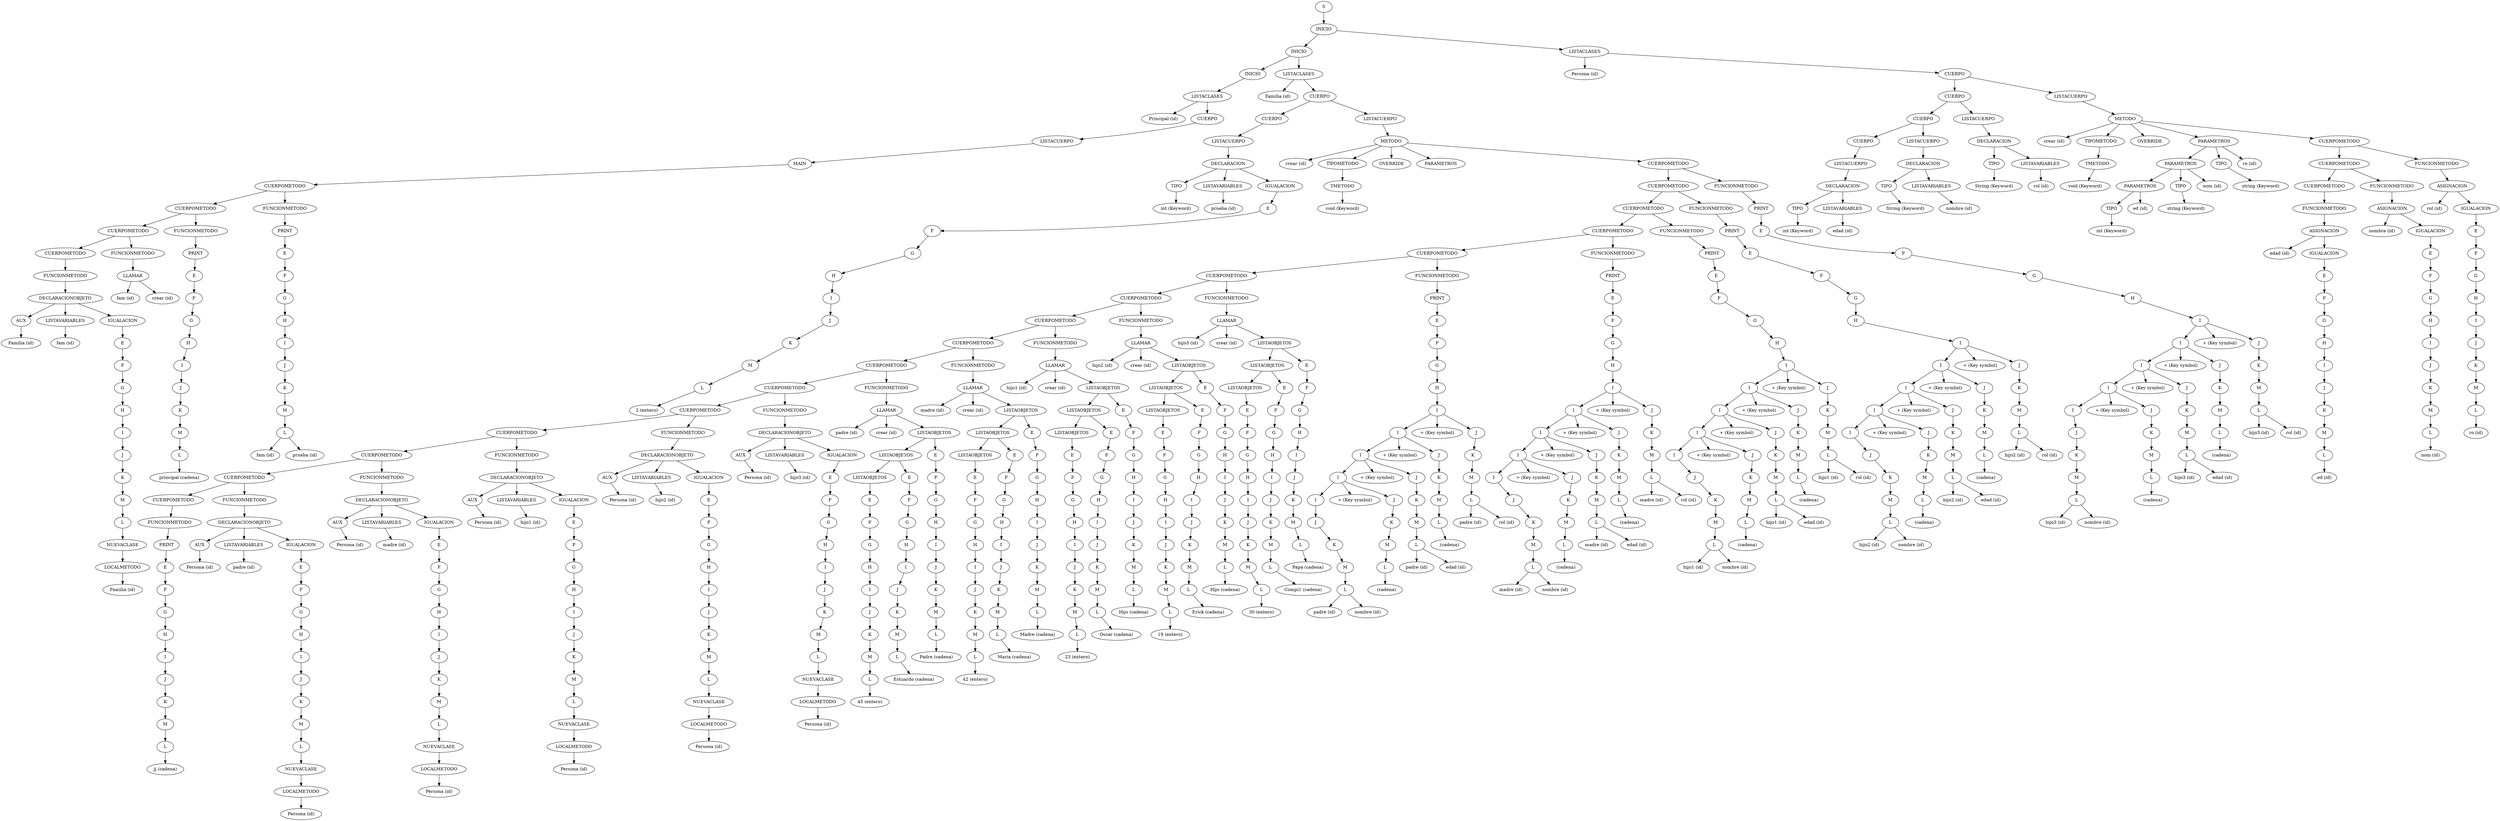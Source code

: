 digraph G{nodo0[label="S"];
nodo1[label="INICIO"];
nodo0->nodo1;
nodo2[label="INICIO"];
nodo1->nodo2;
nodo3[label="INICIO"];
nodo2->nodo3;
nodo4[label="LISTACLASES"];
nodo3->nodo4;
nodo5[label="Principal (id)"];
nodo4->nodo5;
nodo6[label="CUERPO"];
nodo4->nodo6;
nodo7[label="LISTACUERPO"];
nodo6->nodo7;
nodo8[label="MAIN"];
nodo7->nodo8;
nodo9[label="CUERPOMETODO"];
nodo8->nodo9;
nodo10[label="CUERPOMETODO"];
nodo9->nodo10;
nodo11[label="CUERPOMETODO"];
nodo10->nodo11;
nodo12[label="CUERPOMETODO"];
nodo11->nodo12;
nodo13[label="FUNCIONMETODO"];
nodo12->nodo13;
nodo14[label="DECLARACIONOBJETO"];
nodo13->nodo14;
nodo15[label="AUX"];
nodo14->nodo15;
nodo16[label="Familia (id)"];
nodo15->nodo16;
nodo17[label="LISTAVARIABLES"];
nodo14->nodo17;
nodo18[label="fam (id)"];
nodo17->nodo18;
nodo19[label="IGUALACION"];
nodo14->nodo19;
nodo20[label="E"];
nodo19->nodo20;
nodo21[label="F"];
nodo20->nodo21;
nodo22[label="G"];
nodo21->nodo22;
nodo23[label="H"];
nodo22->nodo23;
nodo24[label="I"];
nodo23->nodo24;
nodo25[label="J"];
nodo24->nodo25;
nodo26[label="K"];
nodo25->nodo26;
nodo27[label="M"];
nodo26->nodo27;
nodo28[label="L"];
nodo27->nodo28;
nodo29[label="NUEVACLASE"];
nodo28->nodo29;
nodo30[label="LOCALMETODO"];
nodo29->nodo30;
nodo31[label="Familia (id)"];
nodo30->nodo31;
nodo32[label="FUNCIONMETODO"];
nodo11->nodo32;
nodo33[label="LLAMAR"];
nodo32->nodo33;
nodo34[label="fam (id)"];
nodo33->nodo34;
nodo35[label="crear (id)"];
nodo33->nodo35;
nodo36[label="FUNCIONMETODO"];
nodo10->nodo36;
nodo37[label="PRINT"];
nodo36->nodo37;
nodo38[label="E"];
nodo37->nodo38;
nodo39[label="F"];
nodo38->nodo39;
nodo40[label="G"];
nodo39->nodo40;
nodo41[label="H"];
nodo40->nodo41;
nodo42[label="I"];
nodo41->nodo42;
nodo43[label="J"];
nodo42->nodo43;
nodo44[label="K"];
nodo43->nodo44;
nodo45[label="M"];
nodo44->nodo45;
nodo46[label="L"];
nodo45->nodo46;
nodo47[label="principal (cadena)"];
nodo46->nodo47;
nodo48[label="FUNCIONMETODO"];
nodo9->nodo48;
nodo49[label="PRINT"];
nodo48->nodo49;
nodo50[label="E"];
nodo49->nodo50;
nodo51[label="F"];
nodo50->nodo51;
nodo52[label="G"];
nodo51->nodo52;
nodo53[label="H"];
nodo52->nodo53;
nodo54[label="I"];
nodo53->nodo54;
nodo55[label="J"];
nodo54->nodo55;
nodo56[label="K"];
nodo55->nodo56;
nodo57[label="M"];
nodo56->nodo57;
nodo58[label="L"];
nodo57->nodo58;
nodo59[label="fam (id)"];
nodo58->nodo59;
nodo60[label="prueba (id)"];
nodo58->nodo60;
nodo61[label="LISTACLASES"];
nodo2->nodo61;
nodo62[label="Familia (id)"];
nodo61->nodo62;
nodo63[label="CUERPO"];
nodo61->nodo63;
nodo64[label="CUERPO"];
nodo63->nodo64;
nodo65[label="LISTACUERPO"];
nodo64->nodo65;
nodo66[label="DECLARACION"];
nodo65->nodo66;
nodo67[label="TIPO"];
nodo66->nodo67;
nodo68[label="int (Keyword)"];
nodo67->nodo68;
nodo69[label="LISTAVARIABLES"];
nodo66->nodo69;
nodo70[label="prueba (id)"];
nodo69->nodo70;
nodo71[label="IGUALACION"];
nodo66->nodo71;
nodo72[label="E"];
nodo71->nodo72;
nodo73[label="F"];
nodo72->nodo73;
nodo74[label="G"];
nodo73->nodo74;
nodo75[label="H"];
nodo74->nodo75;
nodo76[label="I"];
nodo75->nodo76;
nodo77[label="J"];
nodo76->nodo77;
nodo78[label="K"];
nodo77->nodo78;
nodo79[label="M"];
nodo78->nodo79;
nodo80[label="L"];
nodo79->nodo80;
nodo81[label="2 (entero)"];
nodo80->nodo81;
nodo82[label="LISTACUERPO"];
nodo63->nodo82;
nodo83[label="METODO"];
nodo82->nodo83;
nodo84[label="crear (id)"];
nodo83->nodo84;
nodo85[label="TIPOMETODO"];
nodo83->nodo85;
nodo86[label="TMETODO"];
nodo85->nodo86;
nodo87[label="void (Keyword)"];
nodo86->nodo87;
nodo88[label="OVERRIDE"];
nodo83->nodo88;
nodo89[label="PARAMETROS"];
nodo83->nodo89;
nodo90[label="CUERPOMETODO"];
nodo83->nodo90;
nodo91[label="CUERPOMETODO"];
nodo90->nodo91;
nodo92[label="CUERPOMETODO"];
nodo91->nodo92;
nodo93[label="CUERPOMETODO"];
nodo92->nodo93;
nodo94[label="CUERPOMETODO"];
nodo93->nodo94;
nodo95[label="CUERPOMETODO"];
nodo94->nodo95;
nodo96[label="CUERPOMETODO"];
nodo95->nodo96;
nodo97[label="CUERPOMETODO"];
nodo96->nodo97;
nodo98[label="CUERPOMETODO"];
nodo97->nodo98;
nodo99[label="CUERPOMETODO"];
nodo98->nodo99;
nodo100[label="CUERPOMETODO"];
nodo99->nodo100;
nodo101[label="CUERPOMETODO"];
nodo100->nodo101;
nodo102[label="CUERPOMETODO"];
nodo101->nodo102;
nodo103[label="CUERPOMETODO"];
nodo102->nodo103;
nodo104[label="CUERPOMETODO"];
nodo103->nodo104;
nodo105[label="CUERPOMETODO"];
nodo104->nodo105;
nodo106[label="FUNCIONMETODO"];
nodo105->nodo106;
nodo107[label="PRINT"];
nodo106->nodo107;
nodo108[label="E"];
nodo107->nodo108;
nodo109[label="F"];
nodo108->nodo109;
nodo110[label="G"];
nodo109->nodo110;
nodo111[label="H"];
nodo110->nodo111;
nodo112[label="I"];
nodo111->nodo112;
nodo113[label="J"];
nodo112->nodo113;
nodo114[label="K"];
nodo113->nodo114;
nodo115[label="M"];
nodo114->nodo115;
nodo116[label="L"];
nodo115->nodo116;
nodo117[label="jj (cadena)"];
nodo116->nodo117;
nodo118[label="FUNCIONMETODO"];
nodo104->nodo118;
nodo119[label="DECLARACIONOBJETO"];
nodo118->nodo119;
nodo120[label="AUX"];
nodo119->nodo120;
nodo121[label="Persona (id)"];
nodo120->nodo121;
nodo122[label="LISTAVARIABLES"];
nodo119->nodo122;
nodo123[label="padre (id)"];
nodo122->nodo123;
nodo124[label="IGUALACION"];
nodo119->nodo124;
nodo125[label="E"];
nodo124->nodo125;
nodo126[label="F"];
nodo125->nodo126;
nodo127[label="G"];
nodo126->nodo127;
nodo128[label="H"];
nodo127->nodo128;
nodo129[label="I"];
nodo128->nodo129;
nodo130[label="J"];
nodo129->nodo130;
nodo131[label="K"];
nodo130->nodo131;
nodo132[label="M"];
nodo131->nodo132;
nodo133[label="L"];
nodo132->nodo133;
nodo134[label="NUEVACLASE"];
nodo133->nodo134;
nodo135[label="LOCALMETODO"];
nodo134->nodo135;
nodo136[label="Persona (id)"];
nodo135->nodo136;
nodo137[label="FUNCIONMETODO"];
nodo103->nodo137;
nodo138[label="DECLARACIONOBJETO"];
nodo137->nodo138;
nodo139[label="AUX"];
nodo138->nodo139;
nodo140[label="Persona (id)"];
nodo139->nodo140;
nodo141[label="LISTAVARIABLES"];
nodo138->nodo141;
nodo142[label="madre (id)"];
nodo141->nodo142;
nodo143[label="IGUALACION"];
nodo138->nodo143;
nodo144[label="E"];
nodo143->nodo144;
nodo145[label="F"];
nodo144->nodo145;
nodo146[label="G"];
nodo145->nodo146;
nodo147[label="H"];
nodo146->nodo147;
nodo148[label="I"];
nodo147->nodo148;
nodo149[label="J"];
nodo148->nodo149;
nodo150[label="K"];
nodo149->nodo150;
nodo151[label="M"];
nodo150->nodo151;
nodo152[label="L"];
nodo151->nodo152;
nodo153[label="NUEVACLASE"];
nodo152->nodo153;
nodo154[label="LOCALMETODO"];
nodo153->nodo154;
nodo155[label="Persona (id)"];
nodo154->nodo155;
nodo156[label="FUNCIONMETODO"];
nodo102->nodo156;
nodo157[label="DECLARACIONOBJETO"];
nodo156->nodo157;
nodo158[label="AUX"];
nodo157->nodo158;
nodo159[label="Persona (id)"];
nodo158->nodo159;
nodo160[label="LISTAVARIABLES"];
nodo157->nodo160;
nodo161[label="hijo1 (id)"];
nodo160->nodo161;
nodo162[label="IGUALACION"];
nodo157->nodo162;
nodo163[label="E"];
nodo162->nodo163;
nodo164[label="F"];
nodo163->nodo164;
nodo165[label="G"];
nodo164->nodo165;
nodo166[label="H"];
nodo165->nodo166;
nodo167[label="I"];
nodo166->nodo167;
nodo168[label="J"];
nodo167->nodo168;
nodo169[label="K"];
nodo168->nodo169;
nodo170[label="M"];
nodo169->nodo170;
nodo171[label="L"];
nodo170->nodo171;
nodo172[label="NUEVACLASE"];
nodo171->nodo172;
nodo173[label="LOCALMETODO"];
nodo172->nodo173;
nodo174[label="Persona (id)"];
nodo173->nodo174;
nodo175[label="FUNCIONMETODO"];
nodo101->nodo175;
nodo176[label="DECLARACIONOBJETO"];
nodo175->nodo176;
nodo177[label="AUX"];
nodo176->nodo177;
nodo178[label="Persona (id)"];
nodo177->nodo178;
nodo179[label="LISTAVARIABLES"];
nodo176->nodo179;
nodo180[label="hijo2 (id)"];
nodo179->nodo180;
nodo181[label="IGUALACION"];
nodo176->nodo181;
nodo182[label="E"];
nodo181->nodo182;
nodo183[label="F"];
nodo182->nodo183;
nodo184[label="G"];
nodo183->nodo184;
nodo185[label="H"];
nodo184->nodo185;
nodo186[label="I"];
nodo185->nodo186;
nodo187[label="J"];
nodo186->nodo187;
nodo188[label="K"];
nodo187->nodo188;
nodo189[label="M"];
nodo188->nodo189;
nodo190[label="L"];
nodo189->nodo190;
nodo191[label="NUEVACLASE"];
nodo190->nodo191;
nodo192[label="LOCALMETODO"];
nodo191->nodo192;
nodo193[label="Persona (id)"];
nodo192->nodo193;
nodo194[label="FUNCIONMETODO"];
nodo100->nodo194;
nodo195[label="DECLARACIONOBJETO"];
nodo194->nodo195;
nodo196[label="AUX"];
nodo195->nodo196;
nodo197[label="Persona (id)"];
nodo196->nodo197;
nodo198[label="LISTAVARIABLES"];
nodo195->nodo198;
nodo199[label="hijo3 (id)"];
nodo198->nodo199;
nodo200[label="IGUALACION"];
nodo195->nodo200;
nodo201[label="E"];
nodo200->nodo201;
nodo202[label="F"];
nodo201->nodo202;
nodo203[label="G"];
nodo202->nodo203;
nodo204[label="H"];
nodo203->nodo204;
nodo205[label="I"];
nodo204->nodo205;
nodo206[label="J"];
nodo205->nodo206;
nodo207[label="K"];
nodo206->nodo207;
nodo208[label="M"];
nodo207->nodo208;
nodo209[label="L"];
nodo208->nodo209;
nodo210[label="NUEVACLASE"];
nodo209->nodo210;
nodo211[label="LOCALMETODO"];
nodo210->nodo211;
nodo212[label="Persona (id)"];
nodo211->nodo212;
nodo213[label="FUNCIONMETODO"];
nodo99->nodo213;
nodo214[label="LLAMAR"];
nodo213->nodo214;
nodo215[label="padre (id)"];
nodo214->nodo215;
nodo216[label="crear (id)"];
nodo214->nodo216;
nodo217[label="LISTAOBJETOS"];
nodo214->nodo217;
nodo218[label="LISTAOBJETOS"];
nodo217->nodo218;
nodo219[label="LISTAOBJETOS"];
nodo218->nodo219;
nodo220[label="E"];
nodo219->nodo220;
nodo221[label="F"];
nodo220->nodo221;
nodo222[label="G"];
nodo221->nodo222;
nodo223[label="H"];
nodo222->nodo223;
nodo224[label="I"];
nodo223->nodo224;
nodo225[label="J"];
nodo224->nodo225;
nodo226[label="K"];
nodo225->nodo226;
nodo227[label="M"];
nodo226->nodo227;
nodo228[label="L"];
nodo227->nodo228;
nodo229[label="45 (entero)"];
nodo228->nodo229;
nodo230[label="E"];
nodo218->nodo230;
nodo231[label="F"];
nodo230->nodo231;
nodo232[label="G"];
nodo231->nodo232;
nodo233[label="H"];
nodo232->nodo233;
nodo234[label="I"];
nodo233->nodo234;
nodo235[label="J"];
nodo234->nodo235;
nodo236[label="K"];
nodo235->nodo236;
nodo237[label="M"];
nodo236->nodo237;
nodo238[label="L"];
nodo237->nodo238;
nodo239[label="Estuardo (cadena)"];
nodo238->nodo239;
nodo240[label="E"];
nodo217->nodo240;
nodo241[label="F"];
nodo240->nodo241;
nodo242[label="G"];
nodo241->nodo242;
nodo243[label="H"];
nodo242->nodo243;
nodo244[label="I"];
nodo243->nodo244;
nodo245[label="J"];
nodo244->nodo245;
nodo246[label="K"];
nodo245->nodo246;
nodo247[label="M"];
nodo246->nodo247;
nodo248[label="L"];
nodo247->nodo248;
nodo249[label="Padre (cadena)"];
nodo248->nodo249;
nodo250[label="FUNCIONMETODO"];
nodo98->nodo250;
nodo251[label="LLAMAR"];
nodo250->nodo251;
nodo252[label="madre (id)"];
nodo251->nodo252;
nodo253[label="crear (id)"];
nodo251->nodo253;
nodo254[label="LISTAOBJETOS"];
nodo251->nodo254;
nodo255[label="LISTAOBJETOS"];
nodo254->nodo255;
nodo256[label="LISTAOBJETOS"];
nodo255->nodo256;
nodo257[label="E"];
nodo256->nodo257;
nodo258[label="F"];
nodo257->nodo258;
nodo259[label="G"];
nodo258->nodo259;
nodo260[label="H"];
nodo259->nodo260;
nodo261[label="I"];
nodo260->nodo261;
nodo262[label="J"];
nodo261->nodo262;
nodo263[label="K"];
nodo262->nodo263;
nodo264[label="M"];
nodo263->nodo264;
nodo265[label="L"];
nodo264->nodo265;
nodo266[label="42 (entero)"];
nodo265->nodo266;
nodo267[label="E"];
nodo255->nodo267;
nodo268[label="F"];
nodo267->nodo268;
nodo269[label="G"];
nodo268->nodo269;
nodo270[label="H"];
nodo269->nodo270;
nodo271[label="I"];
nodo270->nodo271;
nodo272[label="J"];
nodo271->nodo272;
nodo273[label="K"];
nodo272->nodo273;
nodo274[label="M"];
nodo273->nodo274;
nodo275[label="L"];
nodo274->nodo275;
nodo276[label="Maria (cadena)"];
nodo275->nodo276;
nodo277[label="E"];
nodo254->nodo277;
nodo278[label="F"];
nodo277->nodo278;
nodo279[label="G"];
nodo278->nodo279;
nodo280[label="H"];
nodo279->nodo280;
nodo281[label="I"];
nodo280->nodo281;
nodo282[label="J"];
nodo281->nodo282;
nodo283[label="K"];
nodo282->nodo283;
nodo284[label="M"];
nodo283->nodo284;
nodo285[label="L"];
nodo284->nodo285;
nodo286[label="Madre (cadena)"];
nodo285->nodo286;
nodo287[label="FUNCIONMETODO"];
nodo97->nodo287;
nodo288[label="LLAMAR"];
nodo287->nodo288;
nodo289[label="hijo1 (id)"];
nodo288->nodo289;
nodo290[label="crear (id)"];
nodo288->nodo290;
nodo291[label="LISTAOBJETOS"];
nodo288->nodo291;
nodo292[label="LISTAOBJETOS"];
nodo291->nodo292;
nodo293[label="LISTAOBJETOS"];
nodo292->nodo293;
nodo294[label="E"];
nodo293->nodo294;
nodo295[label="F"];
nodo294->nodo295;
nodo296[label="G"];
nodo295->nodo296;
nodo297[label="H"];
nodo296->nodo297;
nodo298[label="I"];
nodo297->nodo298;
nodo299[label="J"];
nodo298->nodo299;
nodo300[label="K"];
nodo299->nodo300;
nodo301[label="M"];
nodo300->nodo301;
nodo302[label="L"];
nodo301->nodo302;
nodo303[label="23 (entero)"];
nodo302->nodo303;
nodo304[label="E"];
nodo292->nodo304;
nodo305[label="F"];
nodo304->nodo305;
nodo306[label="G"];
nodo305->nodo306;
nodo307[label="H"];
nodo306->nodo307;
nodo308[label="I"];
nodo307->nodo308;
nodo309[label="J"];
nodo308->nodo309;
nodo310[label="K"];
nodo309->nodo310;
nodo311[label="M"];
nodo310->nodo311;
nodo312[label="L"];
nodo311->nodo312;
nodo313[label="Oscar (cadena)"];
nodo312->nodo313;
nodo314[label="E"];
nodo291->nodo314;
nodo315[label="F"];
nodo314->nodo315;
nodo316[label="G"];
nodo315->nodo316;
nodo317[label="H"];
nodo316->nodo317;
nodo318[label="I"];
nodo317->nodo318;
nodo319[label="J"];
nodo318->nodo319;
nodo320[label="K"];
nodo319->nodo320;
nodo321[label="M"];
nodo320->nodo321;
nodo322[label="L"];
nodo321->nodo322;
nodo323[label="Hijo (cadena)"];
nodo322->nodo323;
nodo324[label="FUNCIONMETODO"];
nodo96->nodo324;
nodo325[label="LLAMAR"];
nodo324->nodo325;
nodo326[label="hijo2 (id)"];
nodo325->nodo326;
nodo327[label="crear (id)"];
nodo325->nodo327;
nodo328[label="LISTAOBJETOS"];
nodo325->nodo328;
nodo329[label="LISTAOBJETOS"];
nodo328->nodo329;
nodo330[label="LISTAOBJETOS"];
nodo329->nodo330;
nodo331[label="E"];
nodo330->nodo331;
nodo332[label="F"];
nodo331->nodo332;
nodo333[label="G"];
nodo332->nodo333;
nodo334[label="H"];
nodo333->nodo334;
nodo335[label="I"];
nodo334->nodo335;
nodo336[label="J"];
nodo335->nodo336;
nodo337[label="K"];
nodo336->nodo337;
nodo338[label="M"];
nodo337->nodo338;
nodo339[label="L"];
nodo338->nodo339;
nodo340[label="19 (entero)"];
nodo339->nodo340;
nodo341[label="E"];
nodo329->nodo341;
nodo342[label="F"];
nodo341->nodo342;
nodo343[label="G"];
nodo342->nodo343;
nodo344[label="H"];
nodo343->nodo344;
nodo345[label="I"];
nodo344->nodo345;
nodo346[label="J"];
nodo345->nodo346;
nodo347[label="K"];
nodo346->nodo347;
nodo348[label="M"];
nodo347->nodo348;
nodo349[label="L"];
nodo348->nodo349;
nodo350[label="Erick (cadena)"];
nodo349->nodo350;
nodo351[label="E"];
nodo328->nodo351;
nodo352[label="F"];
nodo351->nodo352;
nodo353[label="G"];
nodo352->nodo353;
nodo354[label="H"];
nodo353->nodo354;
nodo355[label="I"];
nodo354->nodo355;
nodo356[label="J"];
nodo355->nodo356;
nodo357[label="K"];
nodo356->nodo357;
nodo358[label="M"];
nodo357->nodo358;
nodo359[label="L"];
nodo358->nodo359;
nodo360[label="Hijo (cadena)"];
nodo359->nodo360;
nodo361[label="FUNCIONMETODO"];
nodo95->nodo361;
nodo362[label="LLAMAR"];
nodo361->nodo362;
nodo363[label="hijo3 (id)"];
nodo362->nodo363;
nodo364[label="crear (id)"];
nodo362->nodo364;
nodo365[label="LISTAOBJETOS"];
nodo362->nodo365;
nodo366[label="LISTAOBJETOS"];
nodo365->nodo366;
nodo367[label="LISTAOBJETOS"];
nodo366->nodo367;
nodo368[label="E"];
nodo367->nodo368;
nodo369[label="F"];
nodo368->nodo369;
nodo370[label="G"];
nodo369->nodo370;
nodo371[label="H"];
nodo370->nodo371;
nodo372[label="I"];
nodo371->nodo372;
nodo373[label="J"];
nodo372->nodo373;
nodo374[label="K"];
nodo373->nodo374;
nodo375[label="M"];
nodo374->nodo375;
nodo376[label="L"];
nodo375->nodo376;
nodo377[label="30 (entero)"];
nodo376->nodo377;
nodo378[label="E"];
nodo366->nodo378;
nodo379[label="F"];
nodo378->nodo379;
nodo380[label="G"];
nodo379->nodo380;
nodo381[label="H"];
nodo380->nodo381;
nodo382[label="I"];
nodo381->nodo382;
nodo383[label="J"];
nodo382->nodo383;
nodo384[label="K"];
nodo383->nodo384;
nodo385[label="M"];
nodo384->nodo385;
nodo386[label="L"];
nodo385->nodo386;
nodo387[label="Compi1 (cadena)"];
nodo386->nodo387;
nodo388[label="E"];
nodo365->nodo388;
nodo389[label="F"];
nodo388->nodo389;
nodo390[label="G"];
nodo389->nodo390;
nodo391[label="H"];
nodo390->nodo391;
nodo392[label="I"];
nodo391->nodo392;
nodo393[label="J"];
nodo392->nodo393;
nodo394[label="K"];
nodo393->nodo394;
nodo395[label="M"];
nodo394->nodo395;
nodo396[label="L"];
nodo395->nodo396;
nodo397[label="Papa (cadena)"];
nodo396->nodo397;
nodo398[label="FUNCIONMETODO"];
nodo94->nodo398;
nodo399[label="PRINT"];
nodo398->nodo399;
nodo400[label="E"];
nodo399->nodo400;
nodo401[label="F"];
nodo400->nodo401;
nodo402[label="G"];
nodo401->nodo402;
nodo403[label="H"];
nodo402->nodo403;
nodo404[label="I"];
nodo403->nodo404;
nodo405[label="I"];
nodo404->nodo405;
nodo406[label="I"];
nodo405->nodo406;
nodo407[label="I"];
nodo406->nodo407;
nodo408[label="I"];
nodo407->nodo408;
nodo409[label="J"];
nodo408->nodo409;
nodo410[label="K"];
nodo409->nodo410;
nodo411[label="M"];
nodo410->nodo411;
nodo412[label="L"];
nodo411->nodo412;
nodo413[label="padre (id)"];
nodo412->nodo413;
nodo414[label="nombre (id)"];
nodo412->nodo414;
nodo415[label="+ (Key symbol)"];
nodo407->nodo415;
nodo416[label="J"];
nodo407->nodo416;
nodo417[label="K"];
nodo416->nodo417;
nodo418[label="M"];
nodo417->nodo418;
nodo419[label="L"];
nodo418->nodo419;
nodo420[label="  (cadena)"];
nodo419->nodo420;
nodo421[label="+ (Key symbol)"];
nodo406->nodo421;
nodo422[label="J"];
nodo406->nodo422;
nodo423[label="K"];
nodo422->nodo423;
nodo424[label="M"];
nodo423->nodo424;
nodo425[label="L"];
nodo424->nodo425;
nodo426[label="padre (id)"];
nodo425->nodo426;
nodo427[label="edad (id)"];
nodo425->nodo427;
nodo428[label="+ (Key symbol)"];
nodo405->nodo428;
nodo429[label="J"];
nodo405->nodo429;
nodo430[label="K"];
nodo429->nodo430;
nodo431[label="M"];
nodo430->nodo431;
nodo432[label="L"];
nodo431->nodo432;
nodo433[label="  (cadena)"];
nodo432->nodo433;
nodo434[label="+ (Key symbol)"];
nodo404->nodo434;
nodo435[label="J"];
nodo404->nodo435;
nodo436[label="K"];
nodo435->nodo436;
nodo437[label="M"];
nodo436->nodo437;
nodo438[label="L"];
nodo437->nodo438;
nodo439[label="padre (id)"];
nodo438->nodo439;
nodo440[label="rol (id)"];
nodo438->nodo440;
nodo441[label="FUNCIONMETODO"];
nodo93->nodo441;
nodo442[label="PRINT"];
nodo441->nodo442;
nodo443[label="E"];
nodo442->nodo443;
nodo444[label="F"];
nodo443->nodo444;
nodo445[label="G"];
nodo444->nodo445;
nodo446[label="H"];
nodo445->nodo446;
nodo447[label="I"];
nodo446->nodo447;
nodo448[label="I"];
nodo447->nodo448;
nodo449[label="I"];
nodo448->nodo449;
nodo450[label="I"];
nodo449->nodo450;
nodo451[label="I"];
nodo450->nodo451;
nodo452[label="J"];
nodo451->nodo452;
nodo453[label="K"];
nodo452->nodo453;
nodo454[label="M"];
nodo453->nodo454;
nodo455[label="L"];
nodo454->nodo455;
nodo456[label="madre (id)"];
nodo455->nodo456;
nodo457[label="nombre (id)"];
nodo455->nodo457;
nodo458[label="+ (Key symbol)"];
nodo450->nodo458;
nodo459[label="J"];
nodo450->nodo459;
nodo460[label="K"];
nodo459->nodo460;
nodo461[label="M"];
nodo460->nodo461;
nodo462[label="L"];
nodo461->nodo462;
nodo463[label="  (cadena)"];
nodo462->nodo463;
nodo464[label="+ (Key symbol)"];
nodo449->nodo464;
nodo465[label="J"];
nodo449->nodo465;
nodo466[label="K"];
nodo465->nodo466;
nodo467[label="M"];
nodo466->nodo467;
nodo468[label="L"];
nodo467->nodo468;
nodo469[label="madre (id)"];
nodo468->nodo469;
nodo470[label="edad (id)"];
nodo468->nodo470;
nodo471[label="+ (Key symbol)"];
nodo448->nodo471;
nodo472[label="J"];
nodo448->nodo472;
nodo473[label="K"];
nodo472->nodo473;
nodo474[label="M"];
nodo473->nodo474;
nodo475[label="L"];
nodo474->nodo475;
nodo476[label="  (cadena)"];
nodo475->nodo476;
nodo477[label="+ (Key symbol)"];
nodo447->nodo477;
nodo478[label="J"];
nodo447->nodo478;
nodo479[label="K"];
nodo478->nodo479;
nodo480[label="M"];
nodo479->nodo480;
nodo481[label="L"];
nodo480->nodo481;
nodo482[label="madre (id)"];
nodo481->nodo482;
nodo483[label="rol (id)"];
nodo481->nodo483;
nodo484[label="FUNCIONMETODO"];
nodo92->nodo484;
nodo485[label="PRINT"];
nodo484->nodo485;
nodo486[label="E"];
nodo485->nodo486;
nodo487[label="F"];
nodo486->nodo487;
nodo488[label="G"];
nodo487->nodo488;
nodo489[label="H"];
nodo488->nodo489;
nodo490[label="I"];
nodo489->nodo490;
nodo491[label="I"];
nodo490->nodo491;
nodo492[label="I"];
nodo491->nodo492;
nodo493[label="I"];
nodo492->nodo493;
nodo494[label="I"];
nodo493->nodo494;
nodo495[label="J"];
nodo494->nodo495;
nodo496[label="K"];
nodo495->nodo496;
nodo497[label="M"];
nodo496->nodo497;
nodo498[label="L"];
nodo497->nodo498;
nodo499[label="hijo1 (id)"];
nodo498->nodo499;
nodo500[label="nombre (id)"];
nodo498->nodo500;
nodo501[label="+ (Key symbol)"];
nodo493->nodo501;
nodo502[label="J"];
nodo493->nodo502;
nodo503[label="K"];
nodo502->nodo503;
nodo504[label="M"];
nodo503->nodo504;
nodo505[label="L"];
nodo504->nodo505;
nodo506[label="  (cadena)"];
nodo505->nodo506;
nodo507[label="+ (Key symbol)"];
nodo492->nodo507;
nodo508[label="J"];
nodo492->nodo508;
nodo509[label="K"];
nodo508->nodo509;
nodo510[label="M"];
nodo509->nodo510;
nodo511[label="L"];
nodo510->nodo511;
nodo512[label="hijo1 (id)"];
nodo511->nodo512;
nodo513[label="edad (id)"];
nodo511->nodo513;
nodo514[label="+ (Key symbol)"];
nodo491->nodo514;
nodo515[label="J"];
nodo491->nodo515;
nodo516[label="K"];
nodo515->nodo516;
nodo517[label="M"];
nodo516->nodo517;
nodo518[label="L"];
nodo517->nodo518;
nodo519[label="  (cadena)"];
nodo518->nodo519;
nodo520[label="+ (Key symbol)"];
nodo490->nodo520;
nodo521[label="J"];
nodo490->nodo521;
nodo522[label="K"];
nodo521->nodo522;
nodo523[label="M"];
nodo522->nodo523;
nodo524[label="L"];
nodo523->nodo524;
nodo525[label="hijo1 (id)"];
nodo524->nodo525;
nodo526[label="rol (id)"];
nodo524->nodo526;
nodo527[label="FUNCIONMETODO"];
nodo91->nodo527;
nodo528[label="PRINT"];
nodo527->nodo528;
nodo529[label="E"];
nodo528->nodo529;
nodo530[label="F"];
nodo529->nodo530;
nodo531[label="G"];
nodo530->nodo531;
nodo532[label="H"];
nodo531->nodo532;
nodo533[label="I"];
nodo532->nodo533;
nodo534[label="I"];
nodo533->nodo534;
nodo535[label="I"];
nodo534->nodo535;
nodo536[label="I"];
nodo535->nodo536;
nodo537[label="I"];
nodo536->nodo537;
nodo538[label="J"];
nodo537->nodo538;
nodo539[label="K"];
nodo538->nodo539;
nodo540[label="M"];
nodo539->nodo540;
nodo541[label="L"];
nodo540->nodo541;
nodo542[label="hijo2 (id)"];
nodo541->nodo542;
nodo543[label="nombre (id)"];
nodo541->nodo543;
nodo544[label="+ (Key symbol)"];
nodo536->nodo544;
nodo545[label="J"];
nodo536->nodo545;
nodo546[label="K"];
nodo545->nodo546;
nodo547[label="M"];
nodo546->nodo547;
nodo548[label="L"];
nodo547->nodo548;
nodo549[label="  (cadena)"];
nodo548->nodo549;
nodo550[label="+ (Key symbol)"];
nodo535->nodo550;
nodo551[label="J"];
nodo535->nodo551;
nodo552[label="K"];
nodo551->nodo552;
nodo553[label="M"];
nodo552->nodo553;
nodo554[label="L"];
nodo553->nodo554;
nodo555[label="hijo2 (id)"];
nodo554->nodo555;
nodo556[label="edad (id)"];
nodo554->nodo556;
nodo557[label="+ (Key symbol)"];
nodo534->nodo557;
nodo558[label="J"];
nodo534->nodo558;
nodo559[label="K"];
nodo558->nodo559;
nodo560[label="M"];
nodo559->nodo560;
nodo561[label="L"];
nodo560->nodo561;
nodo562[label="  (cadena)"];
nodo561->nodo562;
nodo563[label="+ (Key symbol)"];
nodo533->nodo563;
nodo564[label="J"];
nodo533->nodo564;
nodo565[label="K"];
nodo564->nodo565;
nodo566[label="M"];
nodo565->nodo566;
nodo567[label="L"];
nodo566->nodo567;
nodo568[label="hijo2 (id)"];
nodo567->nodo568;
nodo569[label="rol (id)"];
nodo567->nodo569;
nodo570[label="FUNCIONMETODO"];
nodo90->nodo570;
nodo571[label="PRINT"];
nodo570->nodo571;
nodo572[label="E"];
nodo571->nodo572;
nodo573[label="F"];
nodo572->nodo573;
nodo574[label="G"];
nodo573->nodo574;
nodo575[label="H"];
nodo574->nodo575;
nodo576[label="I"];
nodo575->nodo576;
nodo577[label="I"];
nodo576->nodo577;
nodo578[label="I"];
nodo577->nodo578;
nodo579[label="I"];
nodo578->nodo579;
nodo580[label="I"];
nodo579->nodo580;
nodo581[label="J"];
nodo580->nodo581;
nodo582[label="K"];
nodo581->nodo582;
nodo583[label="M"];
nodo582->nodo583;
nodo584[label="L"];
nodo583->nodo584;
nodo585[label="hijo3 (id)"];
nodo584->nodo585;
nodo586[label="nombre (id)"];
nodo584->nodo586;
nodo587[label="+ (Key symbol)"];
nodo579->nodo587;
nodo588[label="J"];
nodo579->nodo588;
nodo589[label="K"];
nodo588->nodo589;
nodo590[label="M"];
nodo589->nodo590;
nodo591[label="L"];
nodo590->nodo591;
nodo592[label="  (cadena)"];
nodo591->nodo592;
nodo593[label="+ (Key symbol)"];
nodo578->nodo593;
nodo594[label="J"];
nodo578->nodo594;
nodo595[label="K"];
nodo594->nodo595;
nodo596[label="M"];
nodo595->nodo596;
nodo597[label="L"];
nodo596->nodo597;
nodo598[label="hijo3 (id)"];
nodo597->nodo598;
nodo599[label="edad (id)"];
nodo597->nodo599;
nodo600[label="+ (Key symbol)"];
nodo577->nodo600;
nodo601[label="J"];
nodo577->nodo601;
nodo602[label="K"];
nodo601->nodo602;
nodo603[label="M"];
nodo602->nodo603;
nodo604[label="L"];
nodo603->nodo604;
nodo605[label="  (cadena)"];
nodo604->nodo605;
nodo606[label="+ (Key symbol)"];
nodo576->nodo606;
nodo607[label="J"];
nodo576->nodo607;
nodo608[label="K"];
nodo607->nodo608;
nodo609[label="M"];
nodo608->nodo609;
nodo610[label="L"];
nodo609->nodo610;
nodo611[label="hijo3 (id)"];
nodo610->nodo611;
nodo612[label="rol (id)"];
nodo610->nodo612;
nodo613[label="LISTACLASES"];
nodo1->nodo613;
nodo614[label="Persona (id)"];
nodo613->nodo614;
nodo615[label="CUERPO"];
nodo613->nodo615;
nodo616[label="CUERPO"];
nodo615->nodo616;
nodo617[label="CUERPO"];
nodo616->nodo617;
nodo618[label="CUERPO"];
nodo617->nodo618;
nodo619[label="LISTACUERPO"];
nodo618->nodo619;
nodo620[label="DECLARACION"];
nodo619->nodo620;
nodo621[label="TIPO"];
nodo620->nodo621;
nodo622[label="int (Keyword)"];
nodo621->nodo622;
nodo623[label="LISTAVARIABLES"];
nodo620->nodo623;
nodo624[label="edad (id)"];
nodo623->nodo624;
nodo625[label="LISTACUERPO"];
nodo617->nodo625;
nodo626[label="DECLARACION"];
nodo625->nodo626;
nodo627[label="TIPO"];
nodo626->nodo627;
nodo628[label="String (Keyword)"];
nodo627->nodo628;
nodo629[label="LISTAVARIABLES"];
nodo626->nodo629;
nodo630[label="nombre (id)"];
nodo629->nodo630;
nodo631[label="LISTACUERPO"];
nodo616->nodo631;
nodo632[label="DECLARACION"];
nodo631->nodo632;
nodo633[label="TIPO"];
nodo632->nodo633;
nodo634[label="String (Keyword)"];
nodo633->nodo634;
nodo635[label="LISTAVARIABLES"];
nodo632->nodo635;
nodo636[label="rol (id)"];
nodo635->nodo636;
nodo637[label="LISTACUERPO"];
nodo615->nodo637;
nodo638[label="METODO"];
nodo637->nodo638;
nodo639[label="crear (id)"];
nodo638->nodo639;
nodo640[label="TIPOMETODO"];
nodo638->nodo640;
nodo641[label="TMETODO"];
nodo640->nodo641;
nodo642[label="void (Keyword)"];
nodo641->nodo642;
nodo643[label="OVERRIDE"];
nodo638->nodo643;
nodo644[label="PARAMETROS"];
nodo638->nodo644;
nodo645[label="PARAMETROS"];
nodo644->nodo645;
nodo646[label="PARAMETROS"];
nodo645->nodo646;
nodo647[label="TIPO"];
nodo646->nodo647;
nodo648[label="int (Keyword)"];
nodo647->nodo648;
nodo649[label="ed (id)"];
nodo646->nodo649;
nodo650[label="TIPO"];
nodo645->nodo650;
nodo651[label="string (Keyword)"];
nodo650->nodo651;
nodo652[label="nom (id)"];
nodo645->nodo652;
nodo653[label="TIPO"];
nodo644->nodo653;
nodo654[label="string (Keyword)"];
nodo653->nodo654;
nodo655[label="ro (id)"];
nodo644->nodo655;
nodo656[label="CUERPOMETODO"];
nodo638->nodo656;
nodo657[label="CUERPOMETODO"];
nodo656->nodo657;
nodo658[label="CUERPOMETODO"];
nodo657->nodo658;
nodo659[label="FUNCIONMETODO"];
nodo658->nodo659;
nodo660[label="ASIGNACION"];
nodo659->nodo660;
nodo661[label="edad (id)"];
nodo660->nodo661;
nodo662[label="IGUALACION"];
nodo660->nodo662;
nodo663[label="E"];
nodo662->nodo663;
nodo664[label="F"];
nodo663->nodo664;
nodo665[label="G"];
nodo664->nodo665;
nodo666[label="H"];
nodo665->nodo666;
nodo667[label="I"];
nodo666->nodo667;
nodo668[label="J"];
nodo667->nodo668;
nodo669[label="K"];
nodo668->nodo669;
nodo670[label="M"];
nodo669->nodo670;
nodo671[label="L"];
nodo670->nodo671;
nodo672[label="ed (id)"];
nodo671->nodo672;
nodo673[label="FUNCIONMETODO"];
nodo657->nodo673;
nodo674[label="ASIGNACION"];
nodo673->nodo674;
nodo675[label="nombre (id)"];
nodo674->nodo675;
nodo676[label="IGUALACION"];
nodo674->nodo676;
nodo677[label="E"];
nodo676->nodo677;
nodo678[label="F"];
nodo677->nodo678;
nodo679[label="G"];
nodo678->nodo679;
nodo680[label="H"];
nodo679->nodo680;
nodo681[label="I"];
nodo680->nodo681;
nodo682[label="J"];
nodo681->nodo682;
nodo683[label="K"];
nodo682->nodo683;
nodo684[label="M"];
nodo683->nodo684;
nodo685[label="L"];
nodo684->nodo685;
nodo686[label="nom (id)"];
nodo685->nodo686;
nodo687[label="FUNCIONMETODO"];
nodo656->nodo687;
nodo688[label="ASIGNACION"];
nodo687->nodo688;
nodo689[label="rol (id)"];
nodo688->nodo689;
nodo690[label="IGUALACION"];
nodo688->nodo690;
nodo691[label="E"];
nodo690->nodo691;
nodo692[label="F"];
nodo691->nodo692;
nodo693[label="G"];
nodo692->nodo693;
nodo694[label="H"];
nodo693->nodo694;
nodo695[label="I"];
nodo694->nodo695;
nodo696[label="J"];
nodo695->nodo696;
nodo697[label="K"];
nodo696->nodo697;
nodo698[label="M"];
nodo697->nodo698;
nodo699[label="L"];
nodo698->nodo699;
nodo700[label="ro (id)"];
nodo699->nodo700;
}
